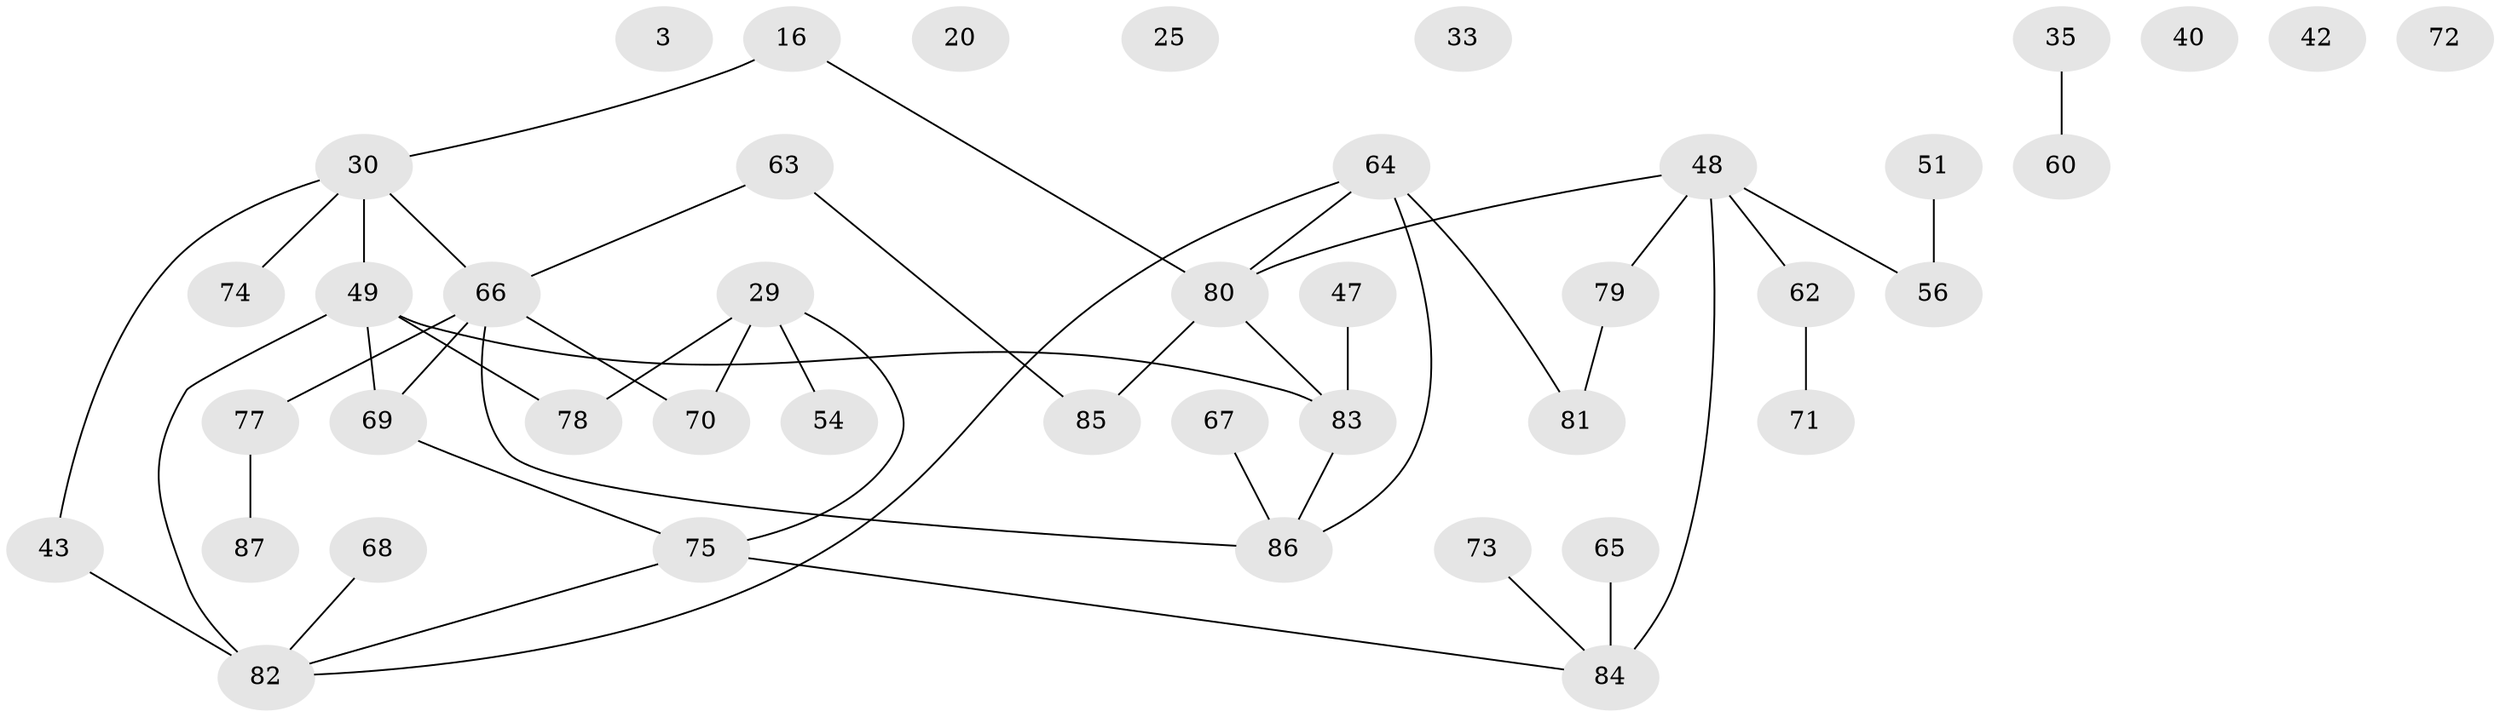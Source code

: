 // original degree distribution, {1: 0.2413793103448276, 2: 0.3448275862068966, 0: 0.08045977011494253, 3: 0.1839080459770115, 6: 0.011494252873563218, 4: 0.08045977011494253, 5: 0.04597701149425287, 7: 0.011494252873563218}
// Generated by graph-tools (version 1.1) at 2025/42/03/04/25 21:42:37]
// undirected, 43 vertices, 46 edges
graph export_dot {
graph [start="1"]
  node [color=gray90,style=filled];
  3;
  16 [super="+12"];
  20;
  25;
  29 [super="+23"];
  30 [super="+11"];
  33;
  35;
  40;
  42;
  43;
  47;
  48 [super="+6+27+13"];
  49 [super="+5+21"];
  51;
  54;
  56 [super="+1"];
  60;
  62 [super="+2+31"];
  63;
  64 [super="+9+14+39+15+22"];
  65;
  66;
  67;
  68;
  69 [super="+45"];
  70;
  71;
  72;
  73;
  74;
  75 [super="+53"];
  77;
  78;
  79;
  80 [super="+76"];
  81;
  82 [super="+50"];
  83 [super="+58+44+61+59+32"];
  84 [super="+46+55"];
  85;
  86;
  87;
  16 -- 30;
  16 -- 80;
  29 -- 54;
  29 -- 70;
  29 -- 78;
  29 -- 75;
  30 -- 66 [weight=2];
  30 -- 74 [weight=2];
  30 -- 43;
  30 -- 49;
  35 -- 60;
  43 -- 82;
  47 -- 83;
  48 -- 80 [weight=2];
  48 -- 79;
  48 -- 56;
  48 -- 84 [weight=2];
  48 -- 62;
  49 -- 82 [weight=2];
  49 -- 69;
  49 -- 78;
  49 -- 83;
  51 -- 56;
  62 -- 71;
  63 -- 66;
  63 -- 85;
  64 -- 81;
  64 -- 82;
  64 -- 86;
  64 -- 80;
  65 -- 84;
  66 -- 70;
  66 -- 77;
  66 -- 86;
  66 -- 69;
  67 -- 86;
  68 -- 82;
  69 -- 75;
  73 -- 84;
  75 -- 82;
  75 -- 84;
  77 -- 87;
  79 -- 81;
  80 -- 85;
  80 -- 83;
  83 -- 86;
}
